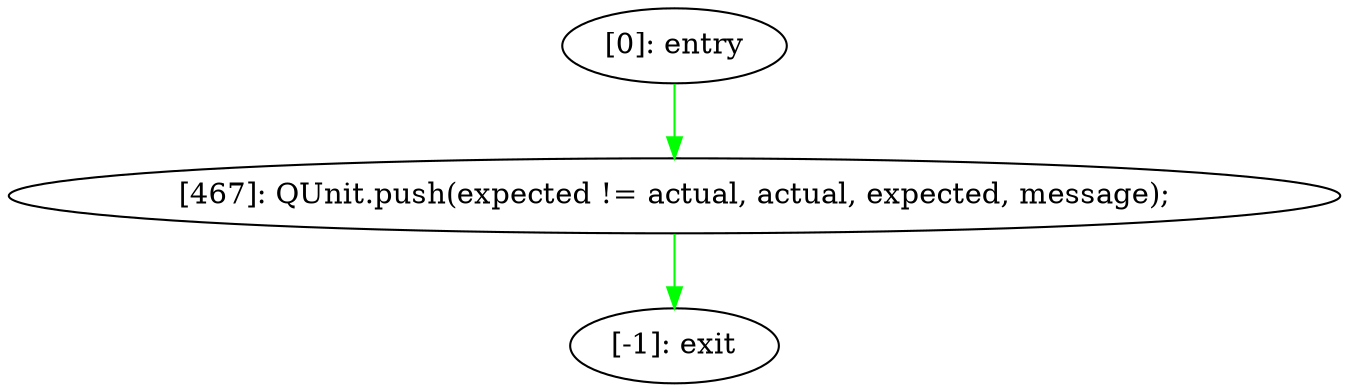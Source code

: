 digraph {
"0" [label="[-1]: exit"] 
"1" [label="[0]: entry"] 
"2" [label="[467]: QUnit.push(expected != actual, actual, expected, message);\n"] 
"1" -> "2" [label="" color="green"] 
"2" -> "0" [label="" color="green"] 
}
